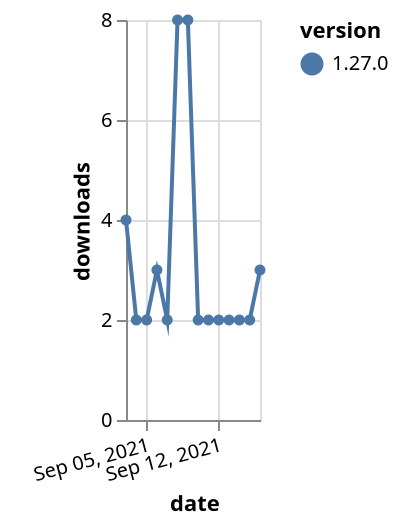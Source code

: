 {"$schema": "https://vega.github.io/schema/vega-lite/v5.json", "description": "A simple bar chart with embedded data.", "data": {"values": [{"date": "2021-09-03", "total": 3868, "delta": 4, "version": "1.27.0"}, {"date": "2021-09-04", "total": 3870, "delta": 2, "version": "1.27.0"}, {"date": "2021-09-05", "total": 3872, "delta": 2, "version": "1.27.0"}, {"date": "2021-09-06", "total": 3875, "delta": 3, "version": "1.27.0"}, {"date": "2021-09-07", "total": 3877, "delta": 2, "version": "1.27.0"}, {"date": "2021-09-08", "total": 3885, "delta": 8, "version": "1.27.0"}, {"date": "2021-09-09", "total": 3893, "delta": 8, "version": "1.27.0"}, {"date": "2021-09-10", "total": 3895, "delta": 2, "version": "1.27.0"}, {"date": "2021-09-11", "total": 3897, "delta": 2, "version": "1.27.0"}, {"date": "2021-09-12", "total": 3899, "delta": 2, "version": "1.27.0"}, {"date": "2021-09-13", "total": 3901, "delta": 2, "version": "1.27.0"}, {"date": "2021-09-14", "total": 3903, "delta": 2, "version": "1.27.0"}, {"date": "2021-09-15", "total": 3905, "delta": 2, "version": "1.27.0"}, {"date": "2021-09-16", "total": 3908, "delta": 3, "version": "1.27.0"}]}, "width": "container", "mark": {"type": "line", "point": {"filled": true}}, "encoding": {"x": {"field": "date", "type": "temporal", "timeUnit": "yearmonthdate", "title": "date", "axis": {"labelAngle": -15}}, "y": {"field": "delta", "type": "quantitative", "title": "downloads"}, "color": {"field": "version", "type": "nominal"}, "tooltip": {"field": "delta"}}}